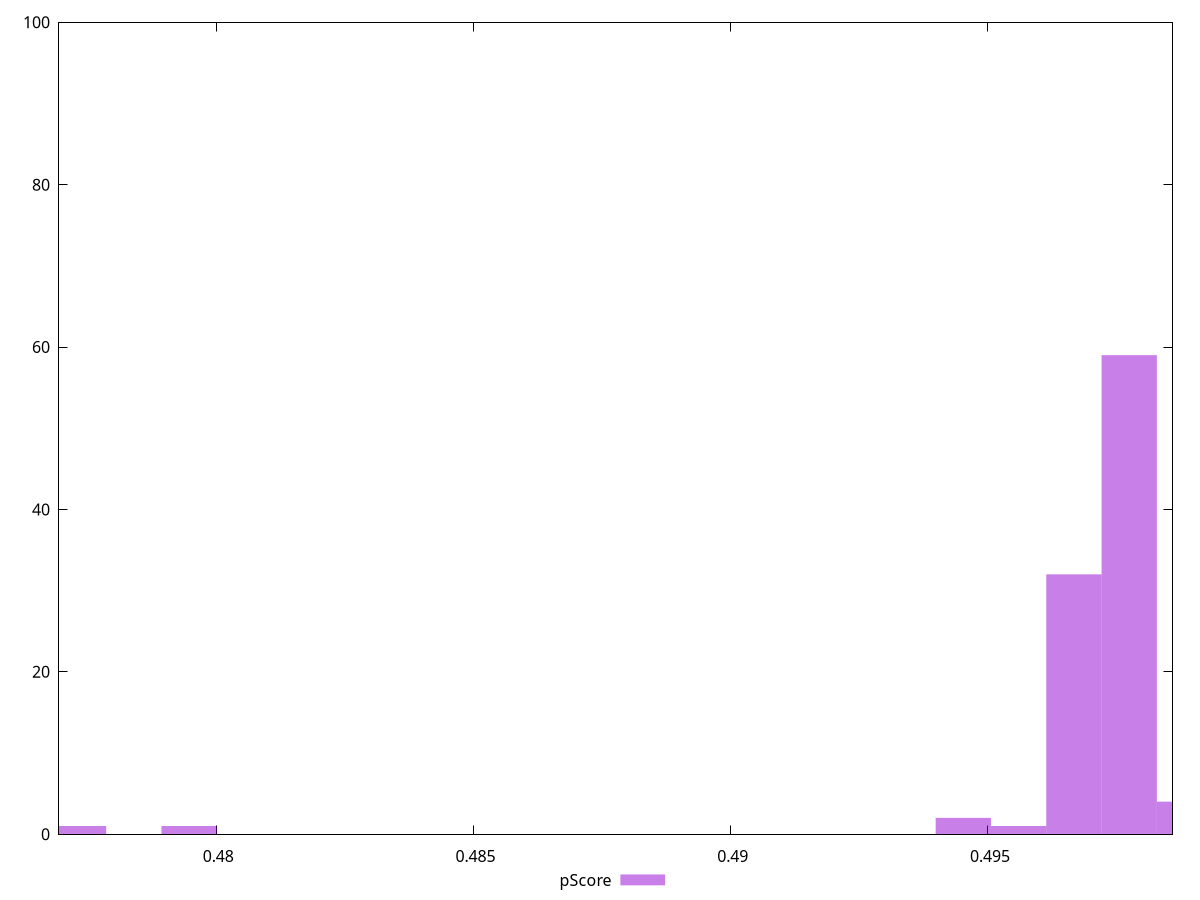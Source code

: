 reset

$pScore <<EOF
0.49774691533914395 59
0.49667186800579805 32
0.4988219626724898 4
0.49559682067245214 1
0.4945217733391063 2
0.47732101600557214 1
0.4794711106722639 1
EOF

set key outside below
set boxwidth 0.0010750473333458832
set xrange [0.47694117647058826:0.49858823529411767]
set yrange [0:100]
set trange [0:100]
set style fill transparent solid 0.5 noborder
set terminal svg size 640, 490 enhanced background rgb 'white'
set output "report_00009_2021-02-08T22-37-41.559Z/uses-rel-preload/samples/pages+cached+noadtech+nomedia/pScore/histogram.svg"

plot $pScore title "pScore" with boxes

reset
